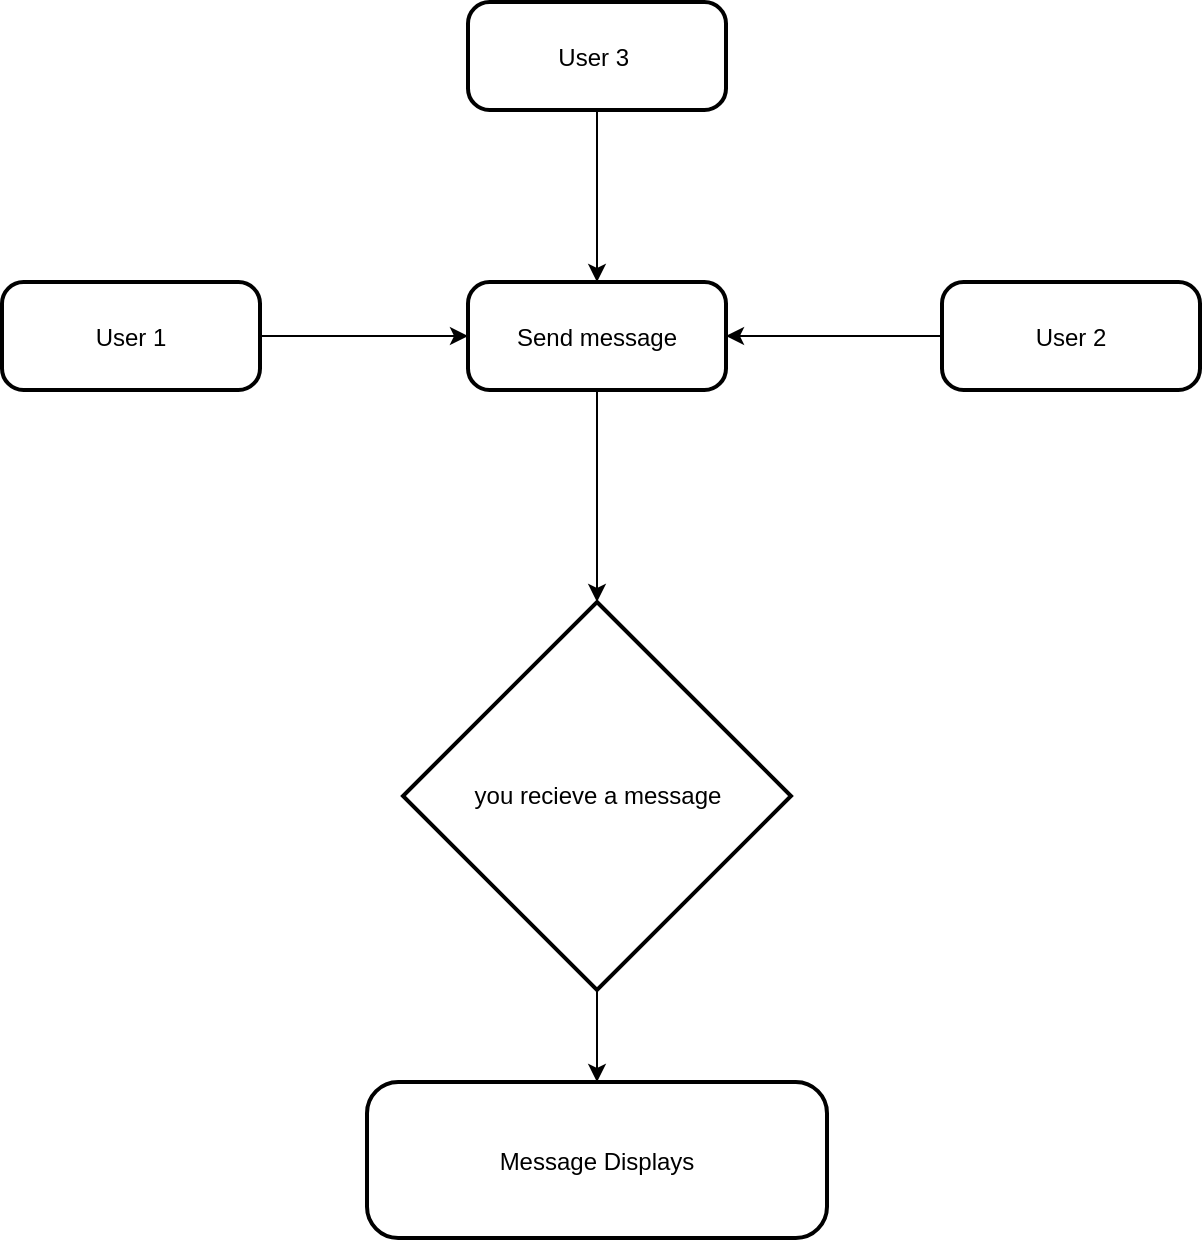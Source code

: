 <mxfile version="26.1.1">
  <diagram name="Page-1" id="qlhtsf8uKjI7vABJdBVo">
    <mxGraphModel dx="1232" dy="1105" grid="1" gridSize="10" guides="1" tooltips="1" connect="1" arrows="1" fold="1" page="1" pageScale="1" pageWidth="827" pageHeight="1169" math="0" shadow="0">
      <root>
        <mxCell id="0" />
        <mxCell id="1" parent="0" />
        <mxCell id="8" value="Message Displays" style="rounded=1;arcSize=20;strokeWidth=2" parent="1" vertex="1">
          <mxGeometry x="422.5" y="620" width="230" height="78" as="geometry" />
        </mxCell>
        <mxCell id="jDU-pb1cVwTsFGu24IBe-40" style="edgeStyle=orthogonalEdgeStyle;rounded=0;orthogonalLoop=1;jettySize=auto;html=1;entryX=0.5;entryY=0;entryDx=0;entryDy=0;" edge="1" parent="1" source="14" target="8">
          <mxGeometry relative="1" as="geometry" />
        </mxCell>
        <mxCell id="14" value="you recieve a message" style="rhombus;strokeWidth=2;whiteSpace=wrap;" parent="1" vertex="1">
          <mxGeometry x="440.5" y="380" width="194" height="194" as="geometry" />
        </mxCell>
        <mxCell id="jDU-pb1cVwTsFGu24IBe-39" style="edgeStyle=orthogonalEdgeStyle;rounded=0;orthogonalLoop=1;jettySize=auto;html=1;entryX=0.5;entryY=0;entryDx=0;entryDy=0;" edge="1" parent="1" source="15" target="14">
          <mxGeometry relative="1" as="geometry" />
        </mxCell>
        <mxCell id="15" value="Send message" style="rounded=1;arcSize=20;strokeWidth=2" parent="1" vertex="1">
          <mxGeometry x="473" y="220" width="129" height="54" as="geometry" />
        </mxCell>
        <mxCell id="jDU-pb1cVwTsFGu24IBe-36" style="edgeStyle=orthogonalEdgeStyle;rounded=0;orthogonalLoop=1;jettySize=auto;html=1;entryX=0;entryY=0.5;entryDx=0;entryDy=0;" edge="1" parent="1" source="jUVyQ88txQWscTIRFKdD-48" target="15">
          <mxGeometry relative="1" as="geometry" />
        </mxCell>
        <mxCell id="jUVyQ88txQWscTIRFKdD-48" value="User 1" style="rounded=1;arcSize=20;strokeWidth=2" parent="1" vertex="1">
          <mxGeometry x="240" y="220" width="129" height="54" as="geometry" />
        </mxCell>
        <mxCell id="jDU-pb1cVwTsFGu24IBe-37" style="edgeStyle=orthogonalEdgeStyle;rounded=0;orthogonalLoop=1;jettySize=auto;html=1;entryX=1;entryY=0.5;entryDx=0;entryDy=0;" edge="1" parent="1" source="jUVyQ88txQWscTIRFKdD-49" target="15">
          <mxGeometry relative="1" as="geometry" />
        </mxCell>
        <mxCell id="jUVyQ88txQWscTIRFKdD-49" value="User 2" style="rounded=1;arcSize=20;strokeWidth=2" parent="1" vertex="1">
          <mxGeometry x="710" y="220" width="129" height="54" as="geometry" />
        </mxCell>
        <mxCell id="jDU-pb1cVwTsFGu24IBe-38" style="edgeStyle=orthogonalEdgeStyle;rounded=0;orthogonalLoop=1;jettySize=auto;html=1;entryX=0.5;entryY=0;entryDx=0;entryDy=0;" edge="1" parent="1" source="jUVyQ88txQWscTIRFKdD-52" target="15">
          <mxGeometry relative="1" as="geometry" />
        </mxCell>
        <mxCell id="jUVyQ88txQWscTIRFKdD-52" value="User 3 " style="rounded=1;arcSize=20;strokeWidth=2" parent="1" vertex="1">
          <mxGeometry x="473" y="80" width="129" height="54" as="geometry" />
        </mxCell>
      </root>
    </mxGraphModel>
  </diagram>
</mxfile>
